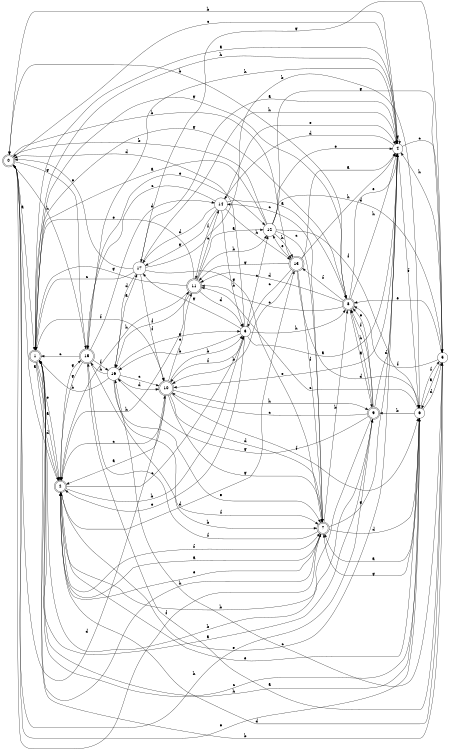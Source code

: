 digraph n15_9 {
__start0 [label="" shape="none"];

rankdir=LR;
size="8,5";

s0 [style="rounded,filled", color="black", fillcolor="white" shape="doublecircle", label="0"];
s1 [style="rounded,filled", color="black", fillcolor="white" shape="doublecircle", label="1"];
s2 [style="rounded,filled", color="black", fillcolor="white" shape="doublecircle", label="2"];
s3 [style="filled", color="black", fillcolor="white" shape="circle", label="3"];
s4 [style="filled", color="black", fillcolor="white" shape="circle", label="4"];
s5 [style="filled", color="black", fillcolor="white" shape="circle", label="5"];
s6 [style="filled", color="black", fillcolor="white" shape="circle", label="6"];
s7 [style="rounded,filled", color="black", fillcolor="white" shape="doublecircle", label="7"];
s8 [style="rounded,filled", color="black", fillcolor="white" shape="doublecircle", label="8"];
s9 [style="rounded,filled", color="black", fillcolor="white" shape="doublecircle", label="9"];
s10 [style="rounded,filled", color="black", fillcolor="white" shape="doublecircle", label="10"];
s11 [style="rounded,filled", color="black", fillcolor="white" shape="doublecircle", label="11"];
s12 [style="filled", color="black", fillcolor="white" shape="circle", label="12"];
s13 [style="rounded,filled", color="black", fillcolor="white" shape="doublecircle", label="13"];
s14 [style="filled", color="black", fillcolor="white" shape="circle", label="14"];
s15 [style="rounded,filled", color="black", fillcolor="white" shape="doublecircle", label="15"];
s16 [style="filled", color="black", fillcolor="white" shape="circle", label="16"];
s17 [style="filled", color="black", fillcolor="white" shape="circle", label="17"];
s0 -> s1 [label="a"];
s0 -> s13 [label="b"];
s0 -> s4 [label="c"];
s0 -> s10 [label="d"];
s0 -> s6 [label="e"];
s0 -> s7 [label="f"];
s0 -> s15 [label="g"];
s0 -> s9 [label="h"];
s1 -> s2 [label="a"];
s1 -> s9 [label="b"];
s1 -> s6 [label="c"];
s1 -> s2 [label="d"];
s1 -> s2 [label="e"];
s1 -> s10 [label="f"];
s1 -> s8 [label="g"];
s1 -> s4 [label="h"];
s2 -> s0 [label="a"];
s2 -> s3 [label="b"];
s2 -> s3 [label="c"];
s2 -> s13 [label="d"];
s2 -> s4 [label="e"];
s2 -> s7 [label="f"];
s2 -> s15 [label="g"];
s2 -> s11 [label="h"];
s3 -> s4 [label="a"];
s3 -> s16 [label="b"];
s3 -> s12 [label="c"];
s3 -> s0 [label="d"];
s3 -> s2 [label="e"];
s3 -> s10 [label="f"];
s3 -> s17 [label="g"];
s3 -> s8 [label="h"];
s4 -> s1 [label="a"];
s4 -> s0 [label="b"];
s4 -> s5 [label="c"];
s4 -> s14 [label="d"];
s4 -> s10 [label="e"];
s4 -> s6 [label="f"];
s4 -> s4 [label="g"];
s4 -> s15 [label="h"];
s5 -> s6 [label="a"];
s5 -> s1 [label="b"];
s5 -> s16 [label="c"];
s5 -> s2 [label="d"];
s5 -> s8 [label="e"];
s5 -> s8 [label="f"];
s5 -> s17 [label="g"];
s5 -> s4 [label="h"];
s6 -> s7 [label="a"];
s6 -> s9 [label="b"];
s6 -> s11 [label="c"];
s6 -> s5 [label="d"];
s6 -> s2 [label="e"];
s6 -> s5 [label="f"];
s6 -> s7 [label="g"];
s6 -> s1 [label="h"];
s7 -> s2 [label="a"];
s7 -> s8 [label="b"];
s7 -> s14 [label="c"];
s7 -> s6 [label="d"];
s7 -> s2 [label="e"];
s7 -> s15 [label="f"];
s7 -> s4 [label="g"];
s7 -> s1 [label="h"];
s8 -> s9 [label="a"];
s8 -> s0 [label="b"];
s8 -> s11 [label="c"];
s8 -> s11 [label="d"];
s8 -> s4 [label="e"];
s8 -> s13 [label="f"];
s8 -> s1 [label="g"];
s8 -> s4 [label="h"];
s9 -> s1 [label="a"];
s9 -> s2 [label="b"];
s9 -> s10 [label="c"];
s9 -> s4 [label="d"];
s9 -> s8 [label="e"];
s9 -> s8 [label="f"];
s9 -> s16 [label="g"];
s9 -> s8 [label="h"];
s10 -> s2 [label="a"];
s10 -> s3 [label="b"];
s10 -> s2 [label="c"];
s10 -> s7 [label="d"];
s10 -> s11 [label="e"];
s10 -> s6 [label="f"];
s10 -> s7 [label="g"];
s10 -> s9 [label="h"];
s11 -> s12 [label="a"];
s11 -> s12 [label="b"];
s11 -> s14 [label="c"];
s11 -> s3 [label="d"];
s11 -> s1 [label="e"];
s11 -> s16 [label="f"];
s11 -> s1 [label="g"];
s11 -> s2 [label="h"];
s12 -> s1 [label="a"];
s12 -> s0 [label="b"];
s12 -> s7 [label="c"];
s12 -> s5 [label="d"];
s12 -> s4 [label="e"];
s12 -> s6 [label="f"];
s12 -> s5 [label="g"];
s12 -> s13 [label="h"];
s13 -> s4 [label="a"];
s13 -> s10 [label="b"];
s13 -> s3 [label="c"];
s13 -> s6 [label="d"];
s13 -> s12 [label="e"];
s13 -> s7 [label="f"];
s13 -> s11 [label="g"];
s13 -> s4 [label="h"];
s14 -> s8 [label="a"];
s14 -> s3 [label="b"];
s14 -> s15 [label="c"];
s14 -> s17 [label="d"];
s14 -> s4 [label="e"];
s14 -> s11 [label="f"];
s14 -> s17 [label="g"];
s14 -> s13 [label="h"];
s15 -> s5 [label="a"];
s15 -> s7 [label="b"];
s15 -> s1 [label="c"];
s15 -> s14 [label="d"];
s15 -> s12 [label="e"];
s15 -> s16 [label="f"];
s15 -> s2 [label="g"];
s15 -> s0 [label="h"];
s16 -> s17 [label="a"];
s16 -> s1 [label="b"];
s16 -> s10 [label="c"];
s16 -> s10 [label="d"];
s16 -> s7 [label="e"];
s16 -> s7 [label="f"];
s16 -> s3 [label="g"];
s16 -> s15 [label="h"];
s17 -> s4 [label="a"];
s17 -> s6 [label="b"];
s17 -> s1 [label="c"];
s17 -> s16 [label="d"];
s17 -> s0 [label="e"];
s17 -> s10 [label="f"];
s17 -> s7 [label="g"];
s17 -> s4 [label="h"];

}